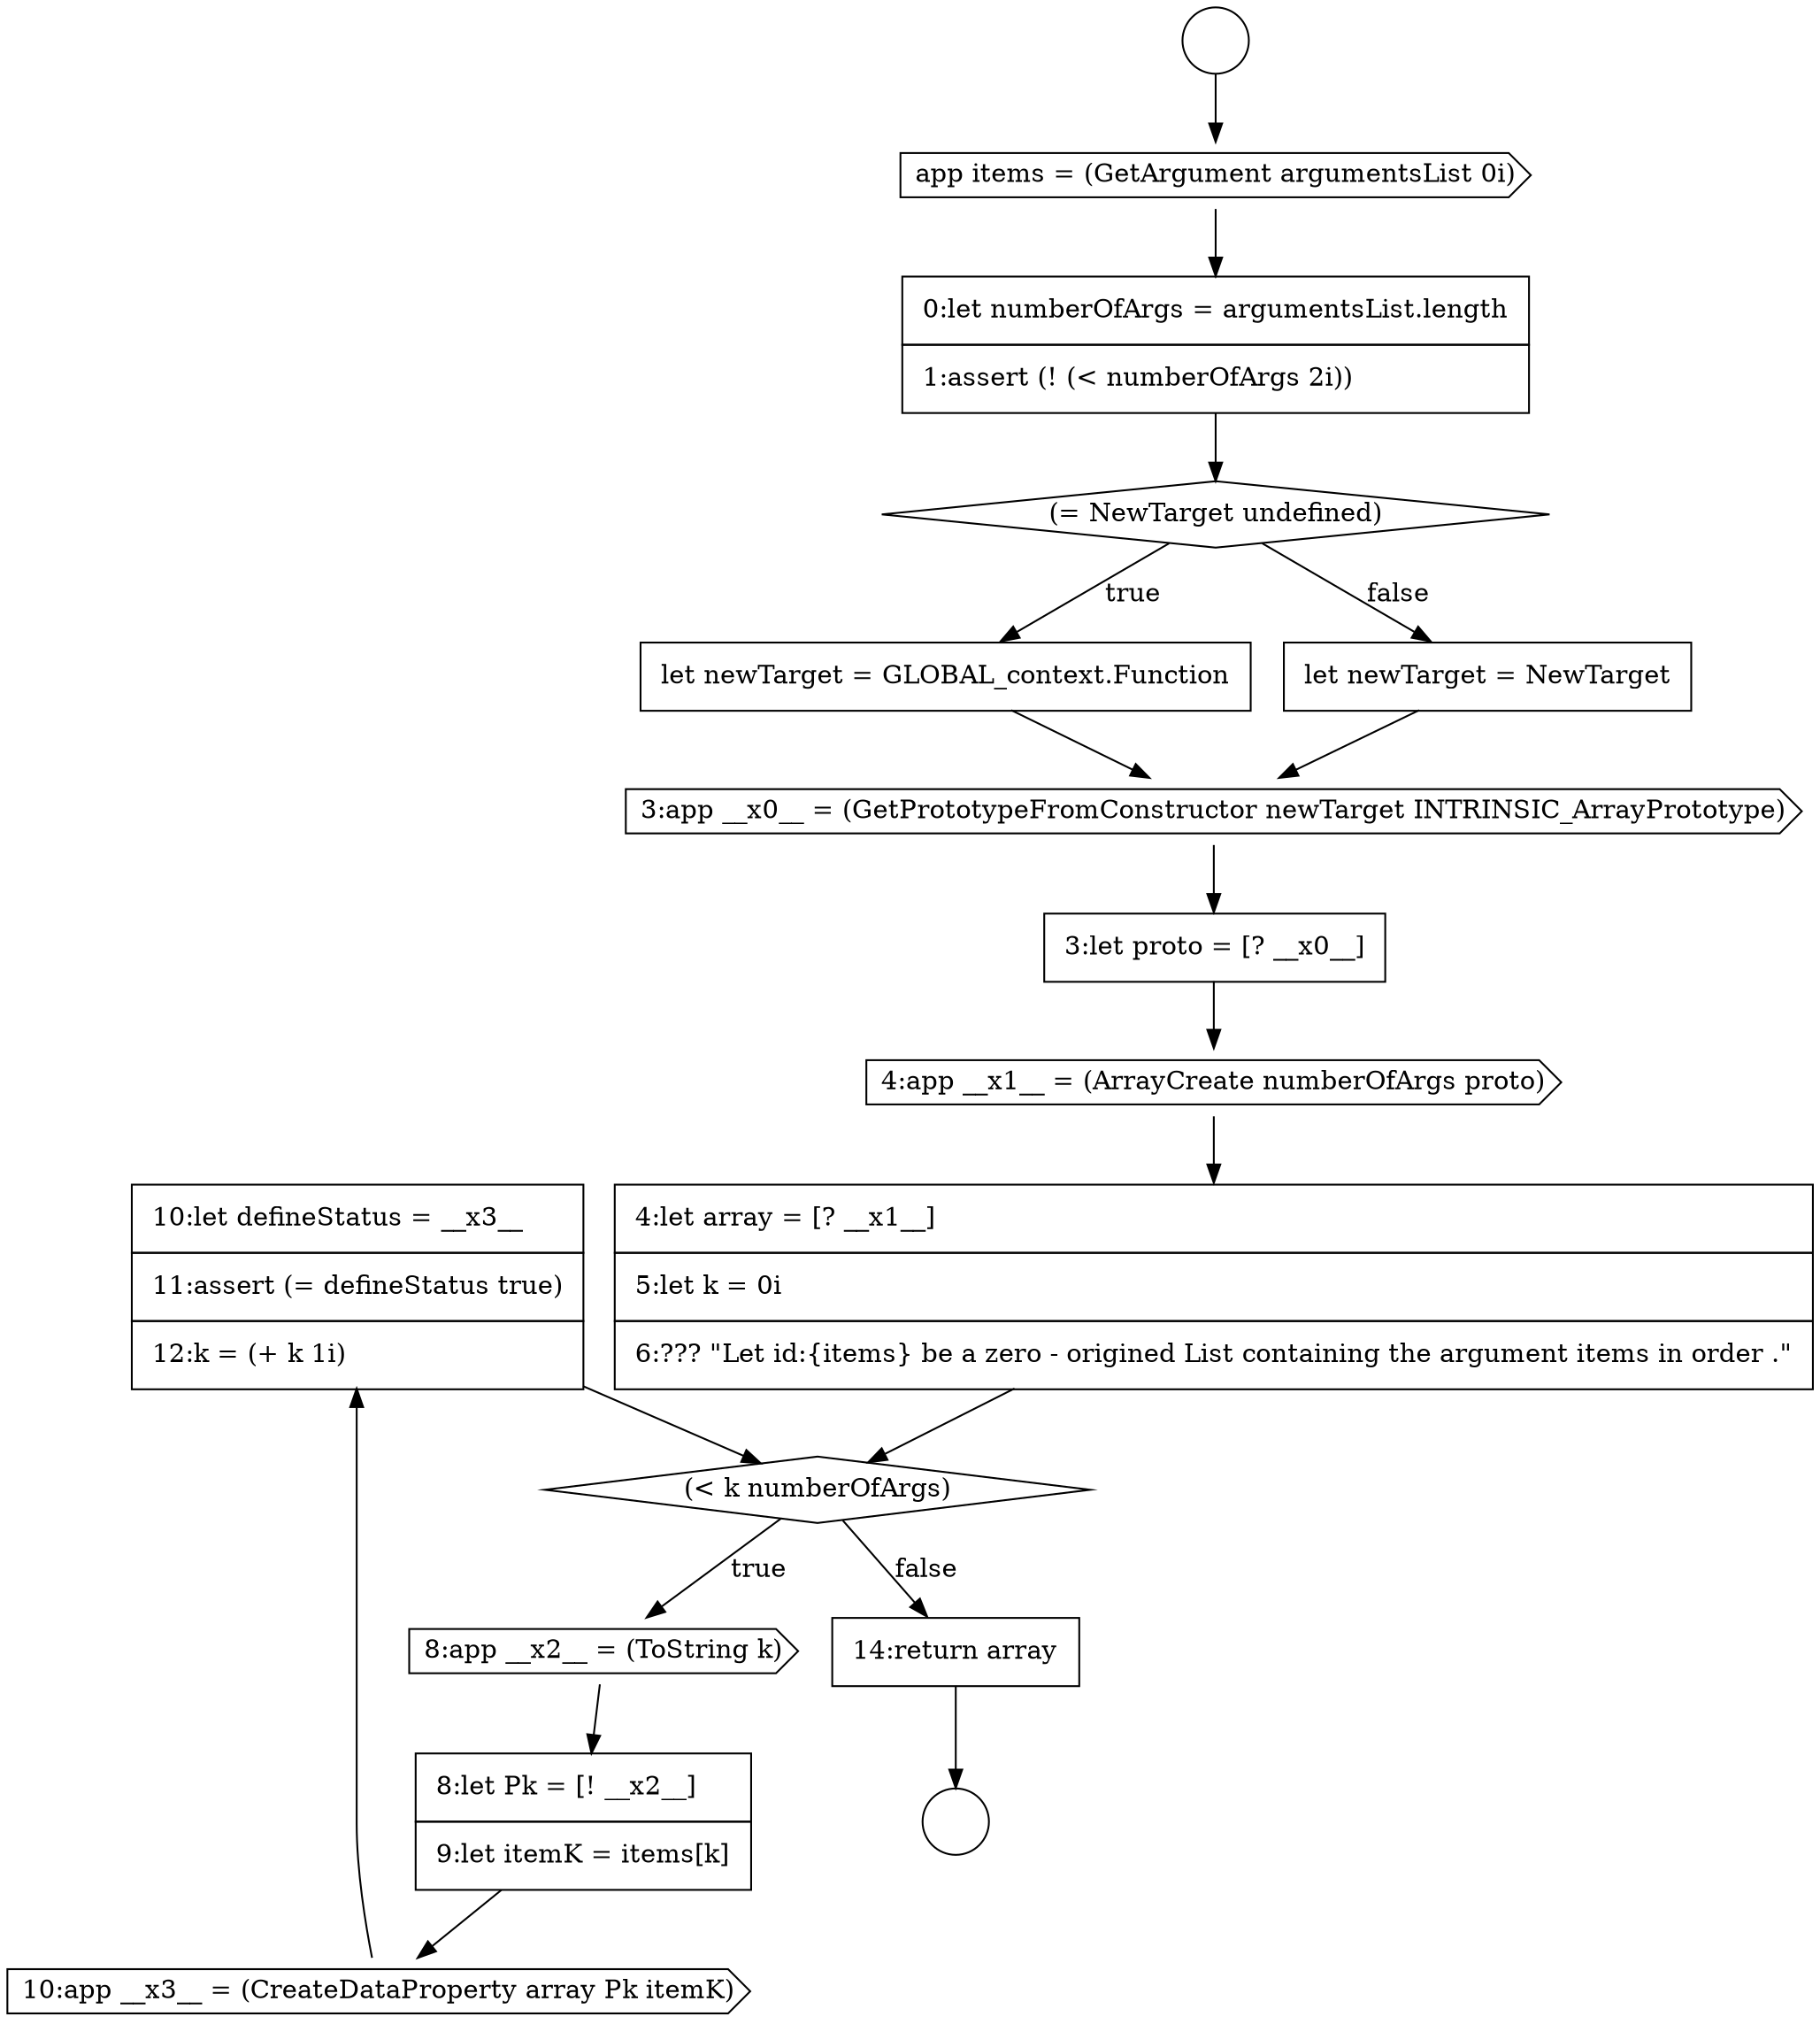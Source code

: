 digraph {
  node13672 [shape=none, margin=0, label=<<font color="black">
    <table border="0" cellborder="1" cellspacing="0" cellpadding="10">
      <tr><td align="left">10:let defineStatus = __x3__</td></tr>
      <tr><td align="left">11:assert (= defineStatus true)</td></tr>
      <tr><td align="left">12:k = (+ k 1i)</td></tr>
    </table>
  </font>> color="black" fillcolor="white" style=filled]
  node13660 [shape=none, margin=0, label=<<font color="black">
    <table border="0" cellborder="1" cellspacing="0" cellpadding="10">
      <tr><td align="left">0:let numberOfArgs = argumentsList.length</td></tr>
      <tr><td align="left">1:assert (! (&lt; numberOfArgs 2i))</td></tr>
    </table>
  </font>> color="black" fillcolor="white" style=filled]
  node13668 [shape=diamond, label=<<font color="black">(&lt; k numberOfArgs)</font>> color="black" fillcolor="white" style=filled]
  node13671 [shape=cds, label=<<font color="black">10:app __x3__ = (CreateDataProperty array Pk itemK)</font>> color="black" fillcolor="white" style=filled]
  node13661 [shape=diamond, label=<<font color="black">(= NewTarget undefined)</font>> color="black" fillcolor="white" style=filled]
  node13667 [shape=none, margin=0, label=<<font color="black">
    <table border="0" cellborder="1" cellspacing="0" cellpadding="10">
      <tr><td align="left">4:let array = [? __x1__]</td></tr>
      <tr><td align="left">5:let k = 0i</td></tr>
      <tr><td align="left">6:??? &quot;Let id:{items} be a zero - origined List containing the argument items in order .&quot;</td></tr>
    </table>
  </font>> color="black" fillcolor="white" style=filled]
  node13673 [shape=none, margin=0, label=<<font color="black">
    <table border="0" cellborder="1" cellspacing="0" cellpadding="10">
      <tr><td align="left">14:return array</td></tr>
    </table>
  </font>> color="black" fillcolor="white" style=filled]
  node13670 [shape=none, margin=0, label=<<font color="black">
    <table border="0" cellborder="1" cellspacing="0" cellpadding="10">
      <tr><td align="left">8:let Pk = [! __x2__]</td></tr>
      <tr><td align="left">9:let itemK = items[k]</td></tr>
    </table>
  </font>> color="black" fillcolor="white" style=filled]
  node13666 [shape=cds, label=<<font color="black">4:app __x1__ = (ArrayCreate numberOfArgs proto)</font>> color="black" fillcolor="white" style=filled]
  node13662 [shape=none, margin=0, label=<<font color="black">
    <table border="0" cellborder="1" cellspacing="0" cellpadding="10">
      <tr><td align="left">let newTarget = GLOBAL_context.Function</td></tr>
    </table>
  </font>> color="black" fillcolor="white" style=filled]
  node13664 [shape=cds, label=<<font color="black">3:app __x0__ = (GetPrototypeFromConstructor newTarget INTRINSIC_ArrayPrototype)</font>> color="black" fillcolor="white" style=filled]
  node13658 [shape=circle label=" " color="black" fillcolor="white" style=filled]
  node13659 [shape=cds, label=<<font color="black">app items = (GetArgument argumentsList 0i)</font>> color="black" fillcolor="white" style=filled]
  node13669 [shape=cds, label=<<font color="black">8:app __x2__ = (ToString k)</font>> color="black" fillcolor="white" style=filled]
  node13665 [shape=none, margin=0, label=<<font color="black">
    <table border="0" cellborder="1" cellspacing="0" cellpadding="10">
      <tr><td align="left">3:let proto = [? __x0__]</td></tr>
    </table>
  </font>> color="black" fillcolor="white" style=filled]
  node13663 [shape=none, margin=0, label=<<font color="black">
    <table border="0" cellborder="1" cellspacing="0" cellpadding="10">
      <tr><td align="left">let newTarget = NewTarget</td></tr>
    </table>
  </font>> color="black" fillcolor="white" style=filled]
  node13657 [shape=circle label=" " color="black" fillcolor="white" style=filled]
  node13665 -> node13666 [ color="black"]
  node13668 -> node13669 [label=<<font color="black">true</font>> color="black"]
  node13668 -> node13673 [label=<<font color="black">false</font>> color="black"]
  node13659 -> node13660 [ color="black"]
  node13671 -> node13672 [ color="black"]
  node13673 -> node13658 [ color="black"]
  node13669 -> node13670 [ color="black"]
  node13663 -> node13664 [ color="black"]
  node13666 -> node13667 [ color="black"]
  node13670 -> node13671 [ color="black"]
  node13662 -> node13664 [ color="black"]
  node13660 -> node13661 [ color="black"]
  node13664 -> node13665 [ color="black"]
  node13672 -> node13668 [ color="black"]
  node13657 -> node13659 [ color="black"]
  node13667 -> node13668 [ color="black"]
  node13661 -> node13662 [label=<<font color="black">true</font>> color="black"]
  node13661 -> node13663 [label=<<font color="black">false</font>> color="black"]
}
